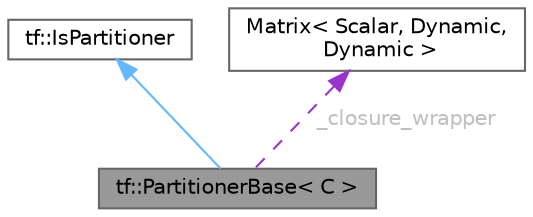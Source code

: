 digraph "tf::PartitionerBase&lt; C &gt;"
{
 // LATEX_PDF_SIZE
  bgcolor="transparent";
  edge [fontname=Helvetica,fontsize=10,labelfontname=Helvetica,labelfontsize=10];
  node [fontname=Helvetica,fontsize=10,shape=box,height=0.2,width=0.4];
  Node1 [id="Node000001",label="tf::PartitionerBase\< C \>",height=0.2,width=0.4,color="gray40", fillcolor="grey60", style="filled", fontcolor="black",tooltip="class to derive a partitioner for scheduling parallel algorithms"];
  Node2 -> Node1 [id="edge1_Node000001_Node000002",dir="back",color="steelblue1",style="solid",tooltip=" "];
  Node2 [id="Node000002",label="tf::IsPartitioner",height=0.2,width=0.4,color="gray40", fillcolor="white", style="filled",URL="$structtf_1_1_is_partitioner.html",tooltip=" "];
  Node3 -> Node1 [id="edge2_Node000001_Node000003",dir="back",color="darkorchid3",style="dashed",tooltip=" ",label=" _closure_wrapper",fontcolor="grey" ];
  Node3 [id="Node000003",label="Matrix\< Scalar, Dynamic,\l Dynamic \>",height=0.2,width=0.4,color="gray40", fillcolor="white", style="filled",URL="$class_matrix.html",tooltip=" "];
}
